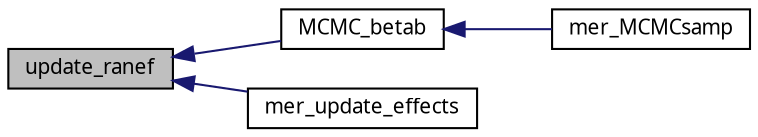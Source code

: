 digraph G
{
  edge [fontname="FreeSans.ttf",fontsize=10,labelfontname="FreeSans.ttf",labelfontsize=10];
  node [fontname="FreeSans.ttf",fontsize=10,shape=record];
  rankdir=LR;
  Node1 [label="update_ranef",height=0.2,width=0.4,color="black", fillcolor="grey75", style="filled" fontcolor="black"];
  Node1 -> Node2 [dir=back,color="midnightblue",fontsize=10,style="solid",fontname="FreeSans.ttf"];
  Node2 [label="MCMC_betab",height=0.2,width=0.4,color="black", fillcolor="white", style="filled",URL="$lmer_8c.html#74143c5e3fa683497e6d6b58503c8bc1",tooltip="Update the fixed effects and the random effects in an MCMC sample from an lmer model..."];
  Node2 -> Node3 [dir=back,color="midnightblue",fontsize=10,style="solid",fontname="FreeSans.ttf"];
  Node3 [label="mer_MCMCsamp",height=0.2,width=0.4,color="black", fillcolor="white", style="filled",URL="$lmer_8h.html#edec83b72f0c3437d9b10daf5120aa2b",tooltip="Generate a Markov-Chain Monte Carlo sample from a fitted linear mixed model."];
  Node1 -> Node4 [dir=back,color="midnightblue",fontsize=10,style="solid",fontname="FreeSans.ttf"];
  Node4 [label="mer_update_effects",height=0.2,width=0.4,color="black", fillcolor="white", style="filled",URL="$lmer_8h.html#21adcf526681f1efd1ad0c4727ff4069",tooltip="Update the contents of the fixef, ranef and uvec slots in an lmer object."];
}
